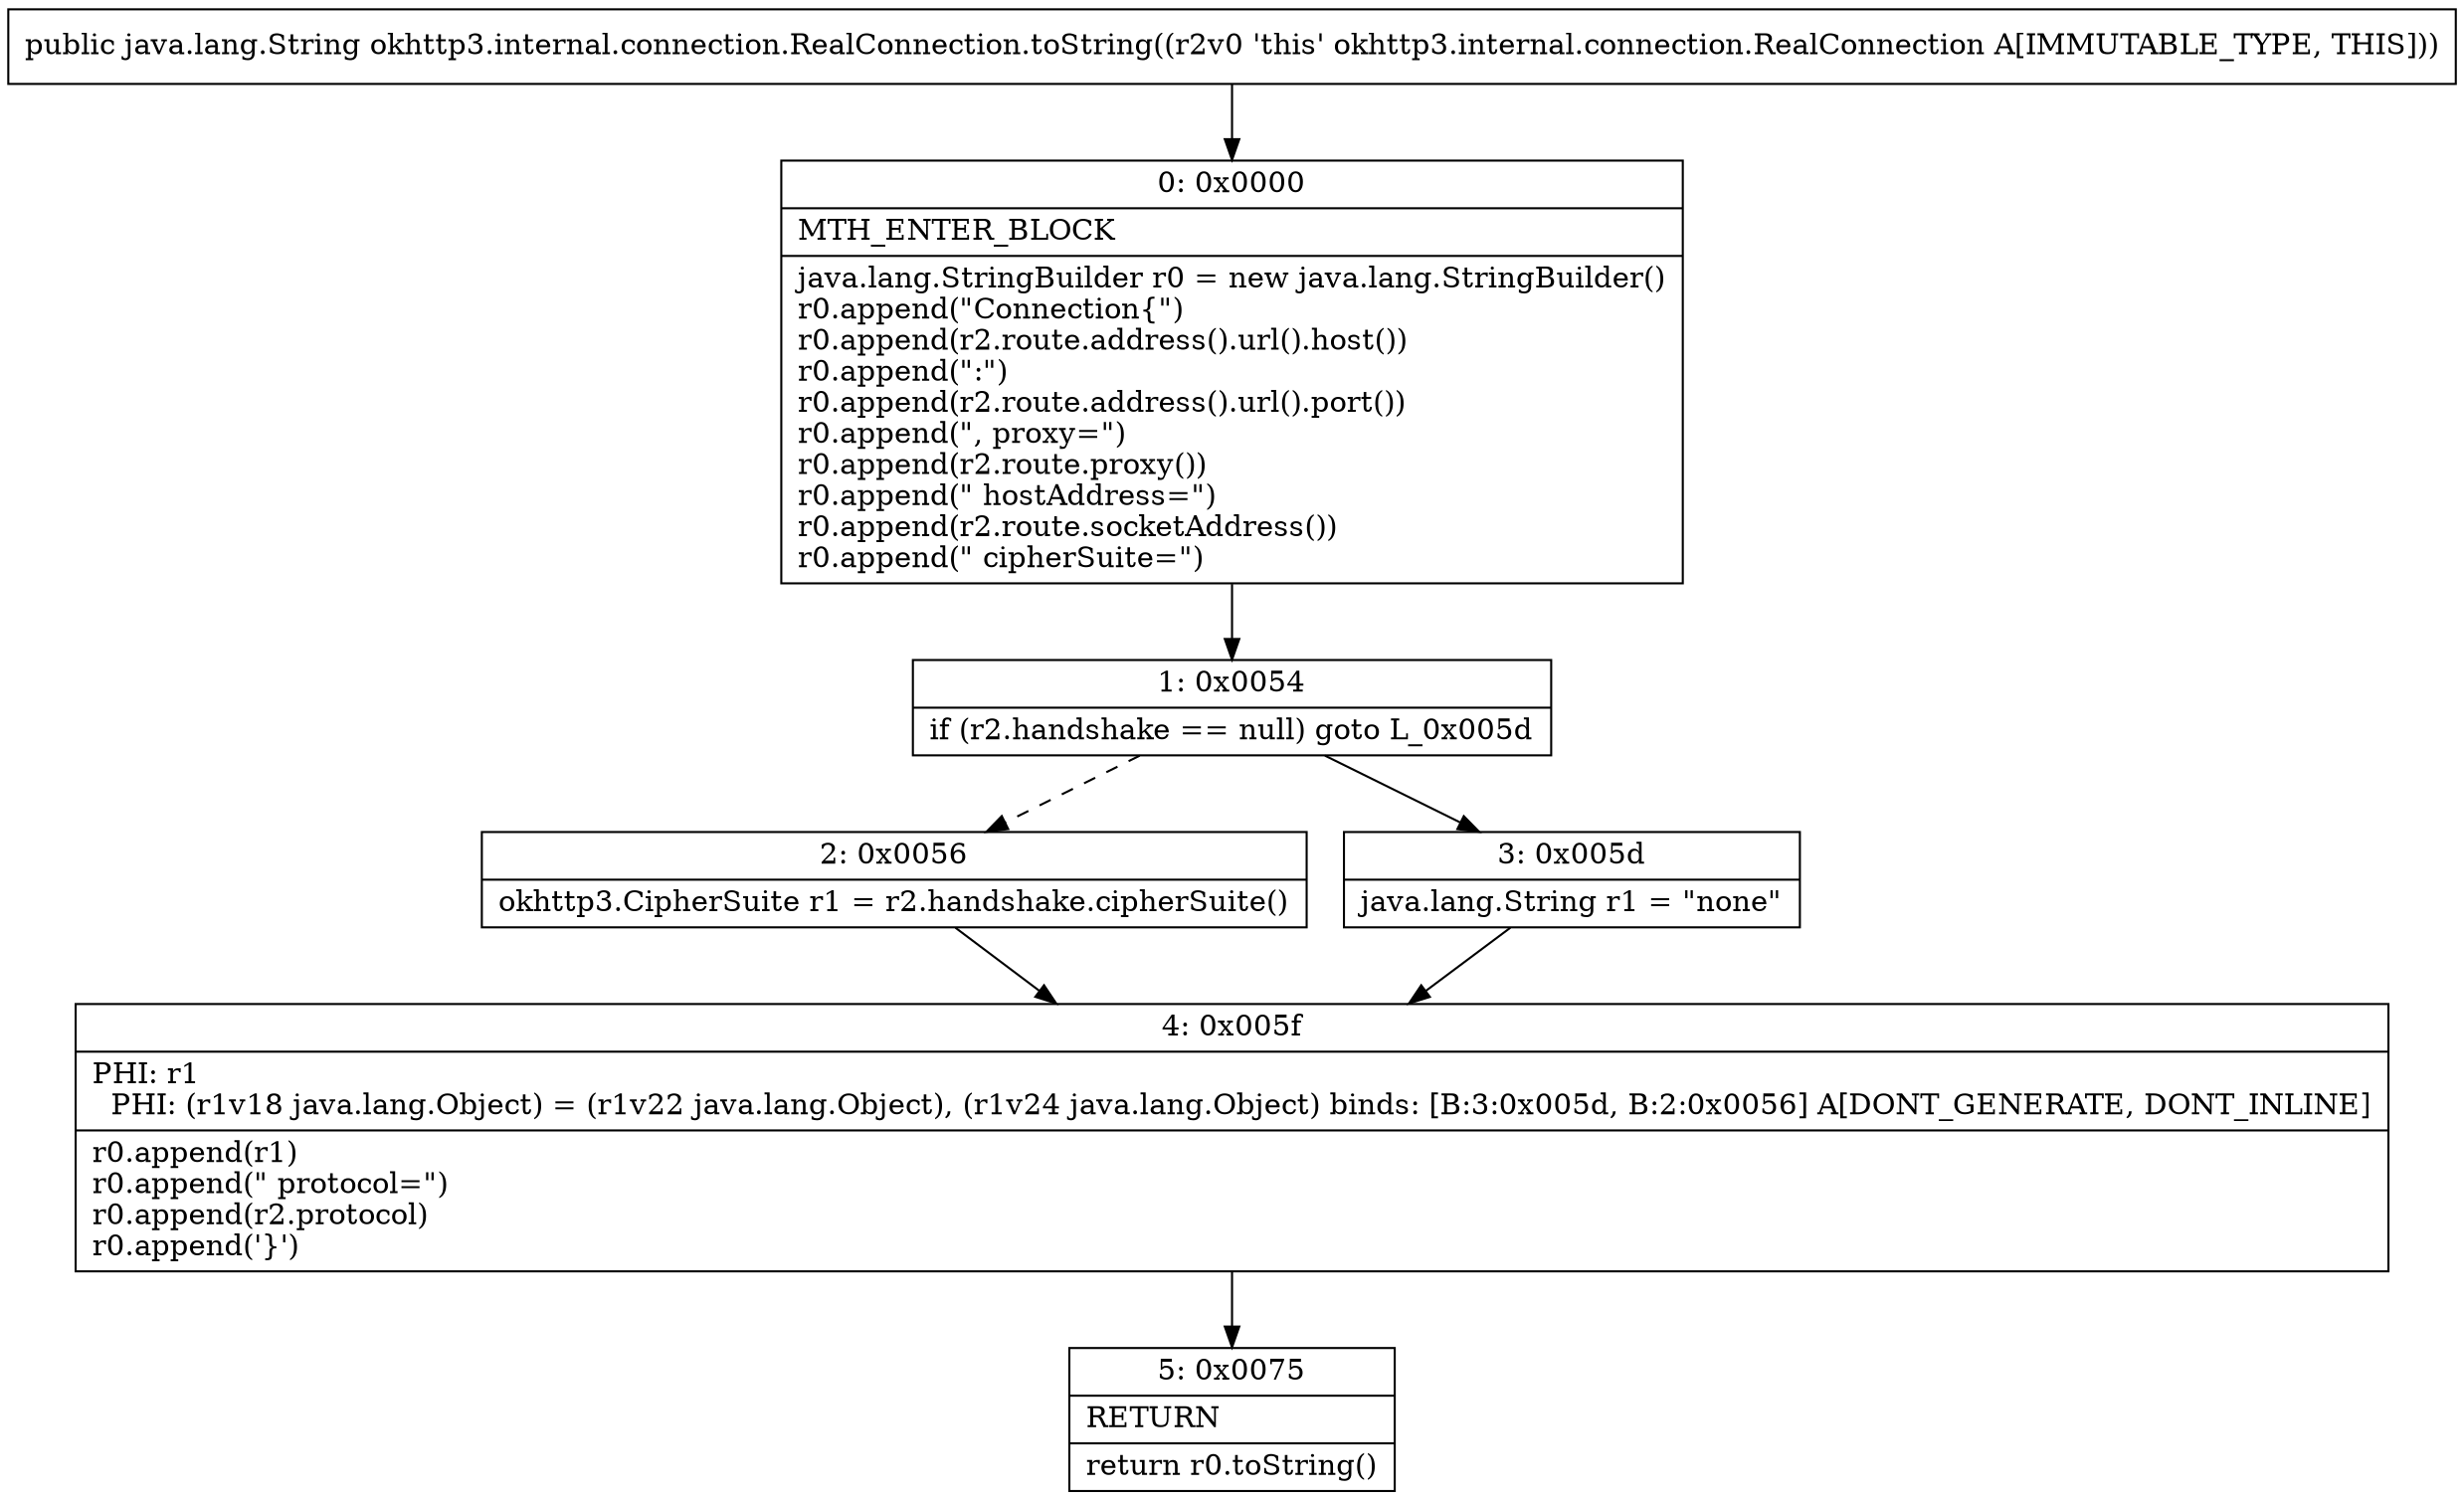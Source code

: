 digraph "CFG forokhttp3.internal.connection.RealConnection.toString()Ljava\/lang\/String;" {
Node_0 [shape=record,label="{0\:\ 0x0000|MTH_ENTER_BLOCK\l|java.lang.StringBuilder r0 = new java.lang.StringBuilder()\lr0.append(\"Connection\{\")\lr0.append(r2.route.address().url().host())\lr0.append(\":\")\lr0.append(r2.route.address().url().port())\lr0.append(\", proxy=\")\lr0.append(r2.route.proxy())\lr0.append(\" hostAddress=\")\lr0.append(r2.route.socketAddress())\lr0.append(\" cipherSuite=\")\l}"];
Node_1 [shape=record,label="{1\:\ 0x0054|if (r2.handshake == null) goto L_0x005d\l}"];
Node_2 [shape=record,label="{2\:\ 0x0056|okhttp3.CipherSuite r1 = r2.handshake.cipherSuite()\l}"];
Node_3 [shape=record,label="{3\:\ 0x005d|java.lang.String r1 = \"none\"\l}"];
Node_4 [shape=record,label="{4\:\ 0x005f|PHI: r1 \l  PHI: (r1v18 java.lang.Object) = (r1v22 java.lang.Object), (r1v24 java.lang.Object) binds: [B:3:0x005d, B:2:0x0056] A[DONT_GENERATE, DONT_INLINE]\l|r0.append(r1)\lr0.append(\" protocol=\")\lr0.append(r2.protocol)\lr0.append('\}')\l}"];
Node_5 [shape=record,label="{5\:\ 0x0075|RETURN\l|return r0.toString()\l}"];
MethodNode[shape=record,label="{public java.lang.String okhttp3.internal.connection.RealConnection.toString((r2v0 'this' okhttp3.internal.connection.RealConnection A[IMMUTABLE_TYPE, THIS])) }"];
MethodNode -> Node_0;
Node_0 -> Node_1;
Node_1 -> Node_2[style=dashed];
Node_1 -> Node_3;
Node_2 -> Node_4;
Node_3 -> Node_4;
Node_4 -> Node_5;
}

